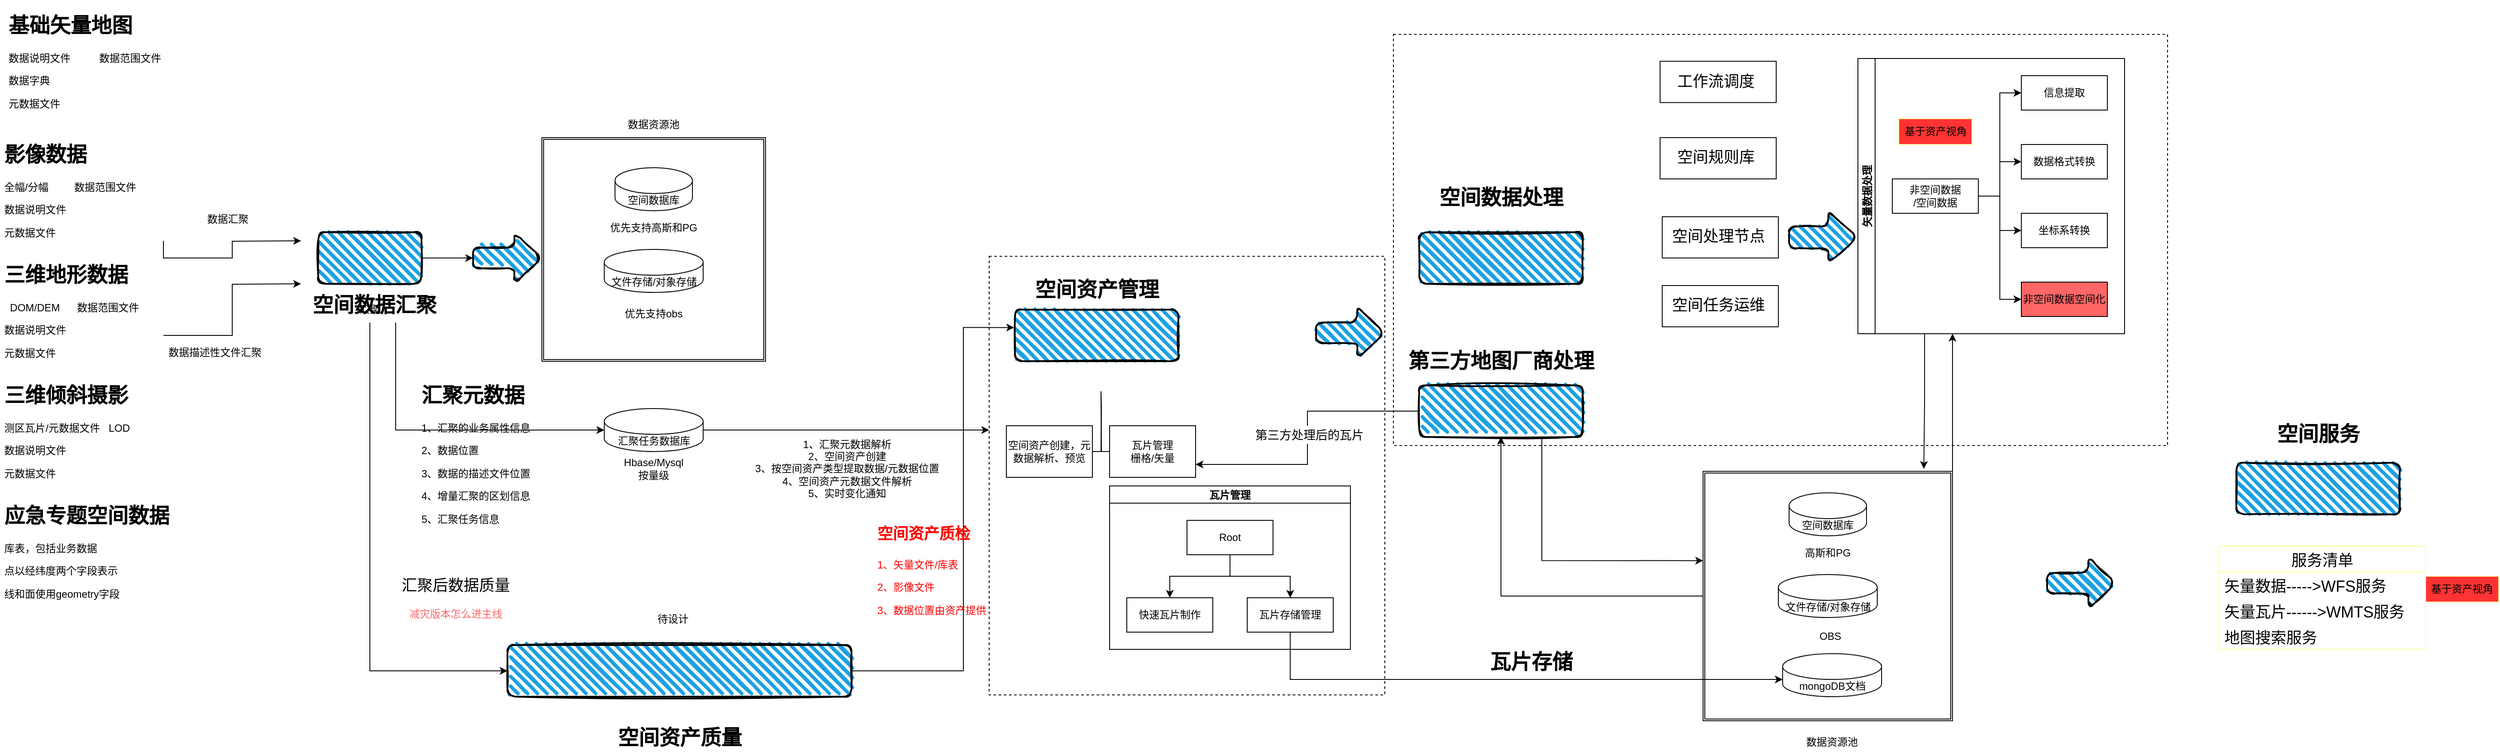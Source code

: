 <mxfile version="17.4.3" type="github">
  <diagram name="Page-1" id="2a216829-ef6e-dabb-86c1-c78162f3ba2b">
    <mxGraphModel dx="1111" dy="-663" grid="1" gridSize="10" guides="1" tooltips="1" connect="1" arrows="1" fold="1" page="1" pageScale="1" pageWidth="850" pageHeight="1100" background="none" math="0" shadow="0">
      <root>
        <mxCell id="0" />
        <mxCell id="1" parent="0" />
        <mxCell id="PqrT7txZ_QQFGgLDtHlx-105" value="" style="verticalLabelPosition=bottom;verticalAlign=top;html=1;shape=mxgraph.basic.rect;fillColor2=none;strokeWidth=1;size=20;indent=5;dashed=1;fontSize=14;fontColor=#000000;fillColor=#FFFFFF;" vertex="1" parent="1">
          <mxGeometry x="1750" y="2092" width="900" height="478" as="geometry" />
        </mxCell>
        <mxCell id="PqrT7txZ_QQFGgLDtHlx-103" value="" style="verticalLabelPosition=bottom;verticalAlign=top;html=1;shape=mxgraph.basic.rect;fillColor2=none;strokeWidth=1;size=20;indent=5;fontSize=14;fontColor=#000000;fillColor=#FFFFFF;dashed=1;" vertex="1" parent="1">
          <mxGeometry x="1280" y="2350" width="460" height="510" as="geometry" />
        </mxCell>
        <mxCell id="PqrT7txZ_QQFGgLDtHlx-11" value="" style="shape=ext;double=1;whiteSpace=wrap;html=1;aspect=fixed;" vertex="1" parent="1">
          <mxGeometry x="760" y="2212" width="260" height="260" as="geometry" />
        </mxCell>
        <mxCell id="PqrT7txZ_QQFGgLDtHlx-2" value="空间数据库" style="shape=cylinder3;whiteSpace=wrap;html=1;boundedLbl=1;backgroundOutline=1;size=15;" vertex="1" parent="1">
          <mxGeometry x="845" y="2247" width="90" height="50" as="geometry" />
        </mxCell>
        <mxCell id="PqrT7txZ_QQFGgLDtHlx-3" value="&lt;h1&gt;基础矢量地图&lt;/h1&gt;&lt;p&gt;数据说明文件&amp;nbsp; &amp;nbsp; &amp;nbsp; &amp;nbsp; &amp;nbsp; 数据范围文件&lt;/p&gt;&lt;p&gt;数据字典&lt;/p&gt;&lt;p&gt;元数据文件&lt;/p&gt;&lt;p&gt;&lt;br&gt;&lt;/p&gt;" style="text;html=1;strokeColor=none;fillColor=none;spacing=5;spacingTop=-20;whiteSpace=wrap;overflow=hidden;rounded=0;" vertex="1" parent="1">
          <mxGeometry x="135" y="2062" width="190" height="120" as="geometry" />
        </mxCell>
        <mxCell id="PqrT7txZ_QQFGgLDtHlx-18" style="edgeStyle=orthogonalEdgeStyle;rounded=0;orthogonalLoop=1;jettySize=auto;html=1;exitX=1;exitY=1;exitDx=0;exitDy=0;" edge="1" parent="1" source="PqrT7txZ_QQFGgLDtHlx-4">
          <mxGeometry relative="1" as="geometry">
            <mxPoint x="480" y="2332" as="targetPoint" />
          </mxGeometry>
        </mxCell>
        <mxCell id="PqrT7txZ_QQFGgLDtHlx-4" value="&lt;h1&gt;影像数据&lt;/h1&gt;&lt;p&gt;全幅/分幅&amp;nbsp; &amp;nbsp; &amp;nbsp; &amp;nbsp; &amp;nbsp;数据范围文件&lt;/p&gt;&lt;p&gt;数据说明文件&lt;/p&gt;&lt;p&gt;元数据文件&lt;/p&gt;&lt;p&gt;&lt;br&gt;&lt;/p&gt;" style="text;html=1;strokeColor=none;fillColor=none;spacing=5;spacingTop=-20;whiteSpace=wrap;overflow=hidden;rounded=0;" vertex="1" parent="1">
          <mxGeometry x="130" y="2212" width="190" height="120" as="geometry" />
        </mxCell>
        <mxCell id="PqrT7txZ_QQFGgLDtHlx-19" style="edgeStyle=orthogonalEdgeStyle;rounded=0;orthogonalLoop=1;jettySize=auto;html=1;exitX=1;exitY=0.75;exitDx=0;exitDy=0;" edge="1" parent="1" source="PqrT7txZ_QQFGgLDtHlx-5">
          <mxGeometry relative="1" as="geometry">
            <mxPoint x="480" y="2382" as="targetPoint" />
          </mxGeometry>
        </mxCell>
        <mxCell id="PqrT7txZ_QQFGgLDtHlx-5" value="&lt;h1&gt;三维地形数据&lt;/h1&gt;&lt;p&gt;&amp;nbsp; DOM/DEM&amp;nbsp; &amp;nbsp; &amp;nbsp; 数据范围文件&lt;/p&gt;&lt;p&gt;数据说明文件&lt;/p&gt;&lt;p&gt;元数据文件&lt;/p&gt;&lt;p&gt;&lt;br&gt;&lt;/p&gt;" style="text;html=1;strokeColor=none;fillColor=none;spacing=5;spacingTop=-20;whiteSpace=wrap;overflow=hidden;rounded=0;" vertex="1" parent="1">
          <mxGeometry x="130" y="2352" width="190" height="120" as="geometry" />
        </mxCell>
        <mxCell id="PqrT7txZ_QQFGgLDtHlx-6" value="&lt;h1&gt;三维倾斜摄影&lt;/h1&gt;&lt;p&gt;测区瓦片/元数据文件&amp;nbsp; &amp;nbsp;LOD&lt;/p&gt;&lt;p&gt;数据说明文件&lt;/p&gt;&lt;p&gt;元数据文件&lt;/p&gt;&lt;p&gt;&lt;br&gt;&lt;/p&gt;" style="text;html=1;strokeColor=none;fillColor=none;spacing=5;spacingTop=-20;whiteSpace=wrap;overflow=hidden;rounded=0;" vertex="1" parent="1">
          <mxGeometry x="130" y="2492" width="190" height="120" as="geometry" />
        </mxCell>
        <mxCell id="PqrT7txZ_QQFGgLDtHlx-7" value="&lt;h1&gt;应急专题空间数据&lt;/h1&gt;&lt;p&gt;库表，包括业务数据&lt;/p&gt;&lt;p&gt;点以经纬度两个字段表示&lt;/p&gt;&lt;p&gt;线和面使用geometry字段&lt;/p&gt;&lt;p&gt;&lt;br&gt;&lt;/p&gt;&lt;p&gt;&lt;br&gt;&lt;/p&gt;" style="text;html=1;strokeColor=none;fillColor=none;spacing=5;spacingTop=-20;whiteSpace=wrap;overflow=hidden;rounded=0;" vertex="1" parent="1">
          <mxGeometry x="130" y="2632" width="240" height="120" as="geometry" />
        </mxCell>
        <mxCell id="PqrT7txZ_QQFGgLDtHlx-15" value="" style="edgeStyle=orthogonalEdgeStyle;rounded=0;orthogonalLoop=1;jettySize=auto;html=1;" edge="1" parent="1" source="PqrT7txZ_QQFGgLDtHlx-8" target="PqrT7txZ_QQFGgLDtHlx-14">
          <mxGeometry relative="1" as="geometry" />
        </mxCell>
        <mxCell id="PqrT7txZ_QQFGgLDtHlx-8" value="" style="rounded=1;whiteSpace=wrap;html=1;strokeWidth=2;fillWeight=4;hachureGap=8;hachureAngle=45;fillColor=#1ba1e2;sketch=1;" vertex="1" parent="1">
          <mxGeometry x="500" y="2322" width="120" height="60" as="geometry" />
        </mxCell>
        <mxCell id="PqrT7txZ_QQFGgLDtHlx-20" style="edgeStyle=orthogonalEdgeStyle;rounded=0;orthogonalLoop=1;jettySize=auto;html=1;exitX=0.75;exitY=1;exitDx=0;exitDy=0;entryX=0;entryY=0.5;entryDx=0;entryDy=0;entryPerimeter=0;" edge="1" parent="1" source="PqrT7txZ_QQFGgLDtHlx-9" target="PqrT7txZ_QQFGgLDtHlx-17">
          <mxGeometry relative="1" as="geometry">
            <mxPoint x="770" y="2622" as="targetPoint" />
          </mxGeometry>
        </mxCell>
        <mxCell id="PqrT7txZ_QQFGgLDtHlx-35" style="edgeStyle=orthogonalEdgeStyle;rounded=0;orthogonalLoop=1;jettySize=auto;html=1;exitX=0.5;exitY=1;exitDx=0;exitDy=0;entryX=0;entryY=0.5;entryDx=0;entryDy=0;" edge="1" parent="1" source="PqrT7txZ_QQFGgLDtHlx-9" target="PqrT7txZ_QQFGgLDtHlx-33">
          <mxGeometry relative="1" as="geometry" />
        </mxCell>
        <mxCell id="PqrT7txZ_QQFGgLDtHlx-9" value="汇聚" style="text;html=1;strokeColor=none;fillColor=none;align=center;verticalAlign=middle;whiteSpace=wrap;rounded=0;" vertex="1" parent="1">
          <mxGeometry x="500" y="2397" width="120" height="30" as="geometry" />
        </mxCell>
        <mxCell id="PqrT7txZ_QQFGgLDtHlx-12" value="文件存储/对象存储" style="shape=cylinder3;whiteSpace=wrap;html=1;boundedLbl=1;backgroundOutline=1;size=15;" vertex="1" parent="1">
          <mxGeometry x="832.5" y="2342" width="115" height="50" as="geometry" />
        </mxCell>
        <mxCell id="PqrT7txZ_QQFGgLDtHlx-13" value="数据资源池" style="text;html=1;strokeColor=none;fillColor=none;align=center;verticalAlign=middle;whiteSpace=wrap;rounded=0;" vertex="1" parent="1">
          <mxGeometry x="850" y="2182" width="80" height="30" as="geometry" />
        </mxCell>
        <mxCell id="PqrT7txZ_QQFGgLDtHlx-14" value="" style="shape=singleArrow;whiteSpace=wrap;html=1;arrowWidth=0.4;arrowSize=0.4;fillColor=#1ba1e2;rounded=1;strokeWidth=2;fillWeight=4;hachureGap=8;hachureAngle=45;sketch=1;" vertex="1" parent="1">
          <mxGeometry x="680" y="2322" width="80" height="60" as="geometry" />
        </mxCell>
        <mxCell id="PqrT7txZ_QQFGgLDtHlx-45" style="edgeStyle=orthogonalEdgeStyle;rounded=0;orthogonalLoop=1;jettySize=auto;html=1;exitX=1;exitY=0.5;exitDx=0;exitDy=0;exitPerimeter=0;" edge="1" parent="1" source="PqrT7txZ_QQFGgLDtHlx-17">
          <mxGeometry relative="1" as="geometry">
            <mxPoint x="1280" y="2552" as="targetPoint" />
          </mxGeometry>
        </mxCell>
        <mxCell id="PqrT7txZ_QQFGgLDtHlx-17" value="汇聚任务数据库" style="shape=cylinder3;whiteSpace=wrap;html=1;boundedLbl=1;backgroundOutline=1;size=15;" vertex="1" parent="1">
          <mxGeometry x="832.5" y="2527" width="115" height="50" as="geometry" />
        </mxCell>
        <mxCell id="PqrT7txZ_QQFGgLDtHlx-21" value="数据汇聚" style="text;html=1;strokeColor=none;fillColor=none;align=center;verticalAlign=middle;whiteSpace=wrap;rounded=0;" vertex="1" parent="1">
          <mxGeometry x="365" y="2292" width="60" height="30" as="geometry" />
        </mxCell>
        <mxCell id="PqrT7txZ_QQFGgLDtHlx-22" value="数据描述性文件汇聚" style="text;html=1;strokeColor=none;fillColor=none;align=center;verticalAlign=middle;whiteSpace=wrap;rounded=0;" vertex="1" parent="1">
          <mxGeometry x="320" y="2452" width="120" height="20" as="geometry" />
        </mxCell>
        <mxCell id="PqrT7txZ_QQFGgLDtHlx-23" value="&lt;h1&gt;汇聚元数据&lt;/h1&gt;&lt;p&gt;1、汇聚的业务属性信息&lt;/p&gt;&lt;p&gt;2、数据位置&lt;/p&gt;&lt;p&gt;3、数据的描述文件位置&lt;/p&gt;&lt;p&gt;4、增量汇聚的区划信息&lt;/p&gt;&lt;p&gt;5、汇聚任务信息&lt;/p&gt;" style="text;html=1;strokeColor=none;fillColor=none;spacing=5;spacingTop=-20;whiteSpace=wrap;overflow=hidden;rounded=0;" vertex="1" parent="1">
          <mxGeometry x="615" y="2492" width="185" height="170" as="geometry" />
        </mxCell>
        <mxCell id="PqrT7txZ_QQFGgLDtHlx-24" value="Hbase/Mysql&lt;br&gt;按量级" style="text;html=1;strokeColor=none;fillColor=none;align=center;verticalAlign=middle;whiteSpace=wrap;rounded=0;" vertex="1" parent="1">
          <mxGeometry x="850" y="2577" width="80" height="40" as="geometry" />
        </mxCell>
        <mxCell id="PqrT7txZ_QQFGgLDtHlx-25" value="优先支持高斯和PG" style="text;html=1;strokeColor=none;fillColor=none;align=center;verticalAlign=middle;whiteSpace=wrap;rounded=0;" vertex="1" parent="1">
          <mxGeometry x="830" y="2302" width="120" height="30" as="geometry" />
        </mxCell>
        <mxCell id="PqrT7txZ_QQFGgLDtHlx-26" value="优先支持obs" style="text;html=1;strokeColor=none;fillColor=none;align=center;verticalAlign=middle;whiteSpace=wrap;rounded=0;" vertex="1" parent="1">
          <mxGeometry x="850" y="2402" width="80" height="30" as="geometry" />
        </mxCell>
        <mxCell id="PqrT7txZ_QQFGgLDtHlx-91" style="edgeStyle=orthogonalEdgeStyle;rounded=0;orthogonalLoop=1;jettySize=auto;html=1;exitX=0.25;exitY=1;exitDx=0;exitDy=0;entryX=0.885;entryY=-0.01;entryDx=0;entryDy=0;entryPerimeter=0;fontSize=18;fontColor=#FF6666;" edge="1" parent="1" source="PqrT7txZ_QQFGgLDtHlx-27" target="PqrT7txZ_QQFGgLDtHlx-53">
          <mxGeometry relative="1" as="geometry" />
        </mxCell>
        <mxCell id="PqrT7txZ_QQFGgLDtHlx-27" value="矢量数据处理" style="swimlane;startSize=20;horizontal=0;childLayout=treeLayout;horizontalTree=1;resizable=0;containerType=tree;" vertex="1" parent="1">
          <mxGeometry x="2290" y="2120" width="310" height="320" as="geometry" />
        </mxCell>
        <mxCell id="PqrT7txZ_QQFGgLDtHlx-28" value="非空间数据&lt;br&gt;/空间数据" style="whiteSpace=wrap;html=1;" vertex="1" parent="PqrT7txZ_QQFGgLDtHlx-27">
          <mxGeometry x="40" y="140" width="100" height="40" as="geometry" />
        </mxCell>
        <mxCell id="PqrT7txZ_QQFGgLDtHlx-29" value="信息提取" style="whiteSpace=wrap;html=1;" vertex="1" parent="PqrT7txZ_QQFGgLDtHlx-27">
          <mxGeometry x="190" y="20" width="100" height="40" as="geometry" />
        </mxCell>
        <mxCell id="PqrT7txZ_QQFGgLDtHlx-30" value="" style="edgeStyle=elbowEdgeStyle;elbow=horizontal;html=1;rounded=0;" edge="1" parent="PqrT7txZ_QQFGgLDtHlx-27" source="PqrT7txZ_QQFGgLDtHlx-28" target="PqrT7txZ_QQFGgLDtHlx-29">
          <mxGeometry relative="1" as="geometry" />
        </mxCell>
        <mxCell id="PqrT7txZ_QQFGgLDtHlx-31" value="数据格式转换" style="whiteSpace=wrap;html=1;" vertex="1" parent="PqrT7txZ_QQFGgLDtHlx-27">
          <mxGeometry x="190" y="100" width="100" height="40" as="geometry" />
        </mxCell>
        <mxCell id="PqrT7txZ_QQFGgLDtHlx-32" value="" style="edgeStyle=elbowEdgeStyle;elbow=horizontal;html=1;rounded=0;" edge="1" parent="PqrT7txZ_QQFGgLDtHlx-27" source="PqrT7txZ_QQFGgLDtHlx-28" target="PqrT7txZ_QQFGgLDtHlx-31">
          <mxGeometry relative="1" as="geometry" />
        </mxCell>
        <mxCell id="PqrT7txZ_QQFGgLDtHlx-61" value="" style="edgeStyle=elbowEdgeStyle;elbow=horizontal;html=1;rounded=0;" edge="1" target="PqrT7txZ_QQFGgLDtHlx-62" source="PqrT7txZ_QQFGgLDtHlx-28" parent="PqrT7txZ_QQFGgLDtHlx-27">
          <mxGeometry relative="1" as="geometry">
            <mxPoint x="2050" y="2302" as="sourcePoint" />
          </mxGeometry>
        </mxCell>
        <mxCell id="PqrT7txZ_QQFGgLDtHlx-62" value="非空间数据空间化" style="whiteSpace=wrap;html=1;fillColor=#FF6666;" vertex="1" parent="PqrT7txZ_QQFGgLDtHlx-27">
          <mxGeometry x="190" y="260" width="100" height="40" as="geometry" />
        </mxCell>
        <mxCell id="PqrT7txZ_QQFGgLDtHlx-63" value="" style="edgeStyle=elbowEdgeStyle;elbow=horizontal;html=1;rounded=0;" edge="1" target="PqrT7txZ_QQFGgLDtHlx-64" source="PqrT7txZ_QQFGgLDtHlx-28" parent="PqrT7txZ_QQFGgLDtHlx-27">
          <mxGeometry relative="1" as="geometry">
            <mxPoint x="2050" y="2382" as="sourcePoint" />
          </mxGeometry>
        </mxCell>
        <mxCell id="PqrT7txZ_QQFGgLDtHlx-64" value="坐标系转换" style="whiteSpace=wrap;html=1;" vertex="1" parent="PqrT7txZ_QQFGgLDtHlx-27">
          <mxGeometry x="190" y="180" width="100" height="40" as="geometry" />
        </mxCell>
        <mxCell id="PqrT7txZ_QQFGgLDtHlx-70" value="基于资产视角" style="text;html=1;strokeColor=#FFFF99;fillColor=#FF3333;align=center;verticalAlign=middle;whiteSpace=wrap;rounded=0;" vertex="1" parent="PqrT7txZ_QQFGgLDtHlx-27">
          <mxGeometry x="47.5" y="70" width="85" height="30" as="geometry" />
        </mxCell>
        <mxCell id="PqrT7txZ_QQFGgLDtHlx-71" style="edgeStyle=orthogonalEdgeStyle;rounded=0;orthogonalLoop=1;jettySize=auto;html=1;entryX=-0.005;entryY=0.347;entryDx=0;entryDy=0;entryPerimeter=0;" edge="1" parent="1" source="PqrT7txZ_QQFGgLDtHlx-33" target="PqrT7txZ_QQFGgLDtHlx-39">
          <mxGeometry relative="1" as="geometry">
            <mxPoint x="1260" y="2600" as="targetPoint" />
            <Array as="points">
              <mxPoint x="1250" y="2832" />
              <mxPoint x="1250" y="2433" />
            </Array>
          </mxGeometry>
        </mxCell>
        <mxCell id="PqrT7txZ_QQFGgLDtHlx-33" value="" style="rounded=1;whiteSpace=wrap;html=1;strokeWidth=2;fillWeight=4;hachureGap=8;hachureAngle=45;fillColor=#1ba1e2;sketch=1;" vertex="1" parent="1">
          <mxGeometry x="720" y="2802" width="400" height="60" as="geometry" />
        </mxCell>
        <mxCell id="PqrT7txZ_QQFGgLDtHlx-34" value="待设计" style="text;html=1;strokeColor=none;fillColor=none;align=center;verticalAlign=middle;whiteSpace=wrap;rounded=0;" vertex="1" parent="1">
          <mxGeometry x="855" y="2752" width="115" height="40" as="geometry" />
        </mxCell>
        <mxCell id="PqrT7txZ_QQFGgLDtHlx-36" value="&lt;font style=&quot;font-size: 18px&quot;&gt;汇聚后数据质量&lt;/font&gt;&lt;br&gt;&lt;br&gt;&lt;font color=&quot;#ff6666&quot;&gt;减灾版本怎么进主线&lt;/font&gt;" style="text;html=1;strokeColor=none;fillColor=none;align=center;verticalAlign=middle;whiteSpace=wrap;rounded=0;" vertex="1" parent="1">
          <mxGeometry x="580" y="2735" width="160" height="25" as="geometry" />
        </mxCell>
        <mxCell id="PqrT7txZ_QQFGgLDtHlx-37" value="空间资产质量" style="text;strokeColor=none;fillColor=none;html=1;fontSize=24;fontStyle=1;verticalAlign=middle;align=center;" vertex="1" parent="1">
          <mxGeometry x="870" y="2890" width="100" height="40" as="geometry" />
        </mxCell>
        <mxCell id="PqrT7txZ_QQFGgLDtHlx-38" value="空间数据汇聚" style="text;strokeColor=none;fillColor=none;html=1;fontSize=24;fontStyle=1;verticalAlign=middle;align=center;" vertex="1" parent="1">
          <mxGeometry x="515" y="2387" width="100" height="40" as="geometry" />
        </mxCell>
        <mxCell id="PqrT7txZ_QQFGgLDtHlx-39" value="" style="rounded=1;whiteSpace=wrap;html=1;strokeWidth=2;fillWeight=4;hachureGap=8;hachureAngle=45;fillColor=#1ba1e2;sketch=1;" vertex="1" parent="1">
          <mxGeometry x="1310" y="2412" width="190" height="60" as="geometry" />
        </mxCell>
        <mxCell id="PqrT7txZ_QQFGgLDtHlx-40" value="空间资产管理" style="text;strokeColor=none;fillColor=none;html=1;fontSize=24;fontStyle=1;verticalAlign=middle;align=center;" vertex="1" parent="1">
          <mxGeometry x="1355" y="2369" width="100" height="40" as="geometry" />
        </mxCell>
        <mxCell id="PqrT7txZ_QQFGgLDtHlx-41" value="" style="edgeStyle=orthogonalEdgeStyle;startArrow=none;endArrow=none;rounded=0;targetPortConstraint=eastwest;sourcePortConstraint=northsouth;" edge="1" target="PqrT7txZ_QQFGgLDtHlx-43" parent="1">
          <mxGeometry relative="1" as="geometry">
            <mxPoint x="1410" y="2507" as="sourcePoint" />
          </mxGeometry>
        </mxCell>
        <mxCell id="PqrT7txZ_QQFGgLDtHlx-42" value="" style="edgeStyle=orthogonalEdgeStyle;startArrow=none;endArrow=none;rounded=0;targetPortConstraint=eastwest;sourcePortConstraint=northsouth;" edge="1" target="PqrT7txZ_QQFGgLDtHlx-44" parent="1">
          <mxGeometry relative="1" as="geometry">
            <mxPoint x="1410" y="2507" as="sourcePoint" />
          </mxGeometry>
        </mxCell>
        <mxCell id="PqrT7txZ_QQFGgLDtHlx-43" value="空间资产创建，元数据解析、预览" style="whiteSpace=wrap;html=1;align=center;verticalAlign=middle;treeFolding=1;treeMoving=1;" vertex="1" parent="1">
          <mxGeometry x="1300" y="2547" width="100" height="60" as="geometry" />
        </mxCell>
        <mxCell id="PqrT7txZ_QQFGgLDtHlx-44" value="瓦片管理&lt;br&gt;栅格/矢量" style="whiteSpace=wrap;html=1;align=center;verticalAlign=middle;treeFolding=1;treeMoving=1;" vertex="1" parent="1">
          <mxGeometry x="1420" y="2547" width="100" height="60" as="geometry" />
        </mxCell>
        <mxCell id="PqrT7txZ_QQFGgLDtHlx-46" value="1、汇聚元数据解析&lt;br&gt;2、空间资产创建&lt;br&gt;3、按空间资产类型提取数据/元数据位置&lt;br&gt;4、空间资产元数据文件解析&lt;br&gt;5、实时变化通知" style="text;html=1;strokeColor=none;fillColor=none;align=center;verticalAlign=middle;whiteSpace=wrap;rounded=0;" vertex="1" parent="1">
          <mxGeometry x="980" y="2553.5" width="270" height="86.5" as="geometry" />
        </mxCell>
        <mxCell id="PqrT7txZ_QQFGgLDtHlx-47" value="瓦片管理" style="swimlane;startSize=20;horizontal=1;childLayout=treeLayout;horizontalTree=0;resizable=0;containerType=tree;" vertex="1" parent="1">
          <mxGeometry x="1420" y="2617" width="280" height="190" as="geometry" />
        </mxCell>
        <mxCell id="PqrT7txZ_QQFGgLDtHlx-48" value="Root" style="whiteSpace=wrap;html=1;" vertex="1" parent="PqrT7txZ_QQFGgLDtHlx-47">
          <mxGeometry x="90" y="40" width="100" height="40" as="geometry" />
        </mxCell>
        <mxCell id="PqrT7txZ_QQFGgLDtHlx-49" value="快速瓦片制作" style="whiteSpace=wrap;html=1;" vertex="1" parent="PqrT7txZ_QQFGgLDtHlx-47">
          <mxGeometry x="20" y="130" width="100" height="40" as="geometry" />
        </mxCell>
        <mxCell id="PqrT7txZ_QQFGgLDtHlx-50" value="" style="edgeStyle=elbowEdgeStyle;elbow=vertical;html=1;rounded=0;" edge="1" parent="PqrT7txZ_QQFGgLDtHlx-47" source="PqrT7txZ_QQFGgLDtHlx-48" target="PqrT7txZ_QQFGgLDtHlx-49">
          <mxGeometry relative="1" as="geometry" />
        </mxCell>
        <mxCell id="PqrT7txZ_QQFGgLDtHlx-51" value="瓦片存储管理" style="whiteSpace=wrap;html=1;" vertex="1" parent="PqrT7txZ_QQFGgLDtHlx-47">
          <mxGeometry x="160" y="130" width="100" height="40" as="geometry" />
        </mxCell>
        <mxCell id="PqrT7txZ_QQFGgLDtHlx-52" value="" style="edgeStyle=elbowEdgeStyle;elbow=vertical;html=1;rounded=0;" edge="1" parent="PqrT7txZ_QQFGgLDtHlx-47" source="PqrT7txZ_QQFGgLDtHlx-48" target="PqrT7txZ_QQFGgLDtHlx-51">
          <mxGeometry relative="1" as="geometry" />
        </mxCell>
        <mxCell id="PqrT7txZ_QQFGgLDtHlx-89" style="edgeStyle=orthogonalEdgeStyle;rounded=0;orthogonalLoop=1;jettySize=auto;html=1;entryX=0.5;entryY=1;entryDx=0;entryDy=0;fontSize=18;" edge="1" parent="1" source="PqrT7txZ_QQFGgLDtHlx-53" target="PqrT7txZ_QQFGgLDtHlx-86">
          <mxGeometry relative="1" as="geometry" />
        </mxCell>
        <mxCell id="PqrT7txZ_QQFGgLDtHlx-92" style="edgeStyle=orthogonalEdgeStyle;rounded=0;orthogonalLoop=1;jettySize=auto;html=1;exitX=1;exitY=0;exitDx=0;exitDy=0;fontSize=18;fontColor=#FF6666;" edge="1" parent="1" source="PqrT7txZ_QQFGgLDtHlx-53">
          <mxGeometry relative="1" as="geometry">
            <mxPoint x="2400.0" y="2440" as="targetPoint" />
          </mxGeometry>
        </mxCell>
        <mxCell id="PqrT7txZ_QQFGgLDtHlx-53" value="" style="shape=ext;double=1;whiteSpace=wrap;html=1;aspect=fixed;" vertex="1" parent="1">
          <mxGeometry x="2110" y="2600" width="290" height="290" as="geometry" />
        </mxCell>
        <mxCell id="PqrT7txZ_QQFGgLDtHlx-54" value="空间数据库" style="shape=cylinder3;whiteSpace=wrap;html=1;boundedLbl=1;backgroundOutline=1;size=15;" vertex="1" parent="1">
          <mxGeometry x="2210" y="2625" width="90" height="50" as="geometry" />
        </mxCell>
        <mxCell id="PqrT7txZ_QQFGgLDtHlx-55" value="文件存储/对象存储" style="shape=cylinder3;whiteSpace=wrap;html=1;boundedLbl=1;backgroundOutline=1;size=15;" vertex="1" parent="1">
          <mxGeometry x="2197.5" y="2720" width="115" height="50" as="geometry" />
        </mxCell>
        <mxCell id="PqrT7txZ_QQFGgLDtHlx-56" value="数据资源池" style="text;html=1;strokeColor=none;fillColor=none;align=center;verticalAlign=middle;whiteSpace=wrap;rounded=0;" vertex="1" parent="1">
          <mxGeometry x="2220" y="2900" width="80" height="30" as="geometry" />
        </mxCell>
        <mxCell id="PqrT7txZ_QQFGgLDtHlx-57" value="高斯和PG" style="text;html=1;strokeColor=none;fillColor=none;align=center;verticalAlign=middle;whiteSpace=wrap;rounded=0;" vertex="1" parent="1">
          <mxGeometry x="2195" y="2680" width="120" height="30" as="geometry" />
        </mxCell>
        <mxCell id="PqrT7txZ_QQFGgLDtHlx-65" value="mongoDB文档" style="shape=cylinder3;whiteSpace=wrap;html=1;boundedLbl=1;backgroundOutline=1;size=15;" vertex="1" parent="1">
          <mxGeometry x="2202.5" y="2812" width="115" height="50" as="geometry" />
        </mxCell>
        <mxCell id="PqrT7txZ_QQFGgLDtHlx-66" style="edgeStyle=orthogonalEdgeStyle;rounded=0;orthogonalLoop=1;jettySize=auto;html=1;exitX=0.5;exitY=1;exitDx=0;exitDy=0;entryX=0;entryY=0;entryDx=0;entryDy=30;entryPerimeter=0;" edge="1" parent="1" source="PqrT7txZ_QQFGgLDtHlx-51" target="PqrT7txZ_QQFGgLDtHlx-65">
          <mxGeometry relative="1" as="geometry" />
        </mxCell>
        <mxCell id="PqrT7txZ_QQFGgLDtHlx-67" value="瓦片存储" style="text;strokeColor=none;fillColor=none;html=1;fontSize=24;fontStyle=1;verticalAlign=middle;align=center;" vertex="1" parent="1">
          <mxGeometry x="1860" y="2802" width="100" height="40" as="geometry" />
        </mxCell>
        <mxCell id="PqrT7txZ_QQFGgLDtHlx-69" value="" style="shape=singleArrow;whiteSpace=wrap;html=1;arrowWidth=0.4;arrowSize=0.4;fillColor=#1ba1e2;rounded=1;strokeWidth=2;fillWeight=4;hachureGap=8;hachureAngle=45;sketch=1;" vertex="1" parent="1">
          <mxGeometry x="1660" y="2409" width="80" height="60" as="geometry" />
        </mxCell>
        <mxCell id="PqrT7txZ_QQFGgLDtHlx-73" value="&lt;h1&gt;&lt;font style=&quot;font-size: 18px&quot; color=&quot;#ff0000&quot;&gt;空间资产质检&lt;/font&gt;&lt;/h1&gt;&lt;p&gt;&lt;font color=&quot;#ff0000&quot;&gt;1、矢量文件/库表&lt;/font&gt;&lt;/p&gt;&lt;p&gt;&lt;font color=&quot;#ff0000&quot;&gt;2、影像文件&lt;/font&gt;&lt;/p&gt;&lt;p&gt;&lt;font color=&quot;#ff0000&quot;&gt;3、数据位置由资产提供&lt;/font&gt;&lt;/p&gt;&lt;p&gt;&lt;br&gt;&lt;/p&gt;" style="text;html=1;strokeColor=none;fillColor=none;spacing=5;spacingTop=-20;whiteSpace=wrap;overflow=hidden;rounded=0;" vertex="1" parent="1">
          <mxGeometry x="1145" y="2650.5" width="210" height="123" as="geometry" />
        </mxCell>
        <mxCell id="PqrT7txZ_QQFGgLDtHlx-74" value="" style="rounded=1;whiteSpace=wrap;html=1;strokeWidth=2;fillWeight=4;hachureGap=8;hachureAngle=45;fillColor=#1ba1e2;sketch=1;" vertex="1" parent="1">
          <mxGeometry x="1780" y="2322" width="190" height="60" as="geometry" />
        </mxCell>
        <mxCell id="PqrT7txZ_QQFGgLDtHlx-75" value="空间数据处理" style="text;strokeColor=none;fillColor=none;html=1;fontSize=24;fontStyle=1;verticalAlign=middle;align=center;" vertex="1" parent="1">
          <mxGeometry x="1825" y="2262" width="100" height="40" as="geometry" />
        </mxCell>
        <mxCell id="PqrT7txZ_QQFGgLDtHlx-77" value="" style="verticalLabelPosition=bottom;verticalAlign=top;html=1;shape=mxgraph.basic.rect;fillColor2=none;strokeWidth=1;size=20;indent=5;fontSize=18;fillColor=#FFFFFF;" vertex="1" parent="1">
          <mxGeometry x="2060" y="2123.25" width="135" height="48" as="geometry" />
        </mxCell>
        <mxCell id="PqrT7txZ_QQFGgLDtHlx-78" value="工作流调度" style="text;html=1;strokeColor=none;fillColor=none;align=center;verticalAlign=middle;whiteSpace=wrap;rounded=0;fontSize=18;" vertex="1" parent="1">
          <mxGeometry x="2070" y="2133" width="110" height="27" as="geometry" />
        </mxCell>
        <mxCell id="PqrT7txZ_QQFGgLDtHlx-79" value="" style="verticalLabelPosition=bottom;verticalAlign=top;html=1;shape=mxgraph.basic.rect;fillColor2=none;strokeWidth=1;size=20;indent=5;fontSize=18;fillColor=#FFFFFF;" vertex="1" parent="1">
          <mxGeometry x="2060" y="2212" width="135" height="48" as="geometry" />
        </mxCell>
        <mxCell id="PqrT7txZ_QQFGgLDtHlx-80" value="空间规则库" style="text;html=1;strokeColor=none;fillColor=none;align=center;verticalAlign=middle;whiteSpace=wrap;rounded=0;fontSize=18;" vertex="1" parent="1">
          <mxGeometry x="2070" y="2221.75" width="110" height="27" as="geometry" />
        </mxCell>
        <mxCell id="PqrT7txZ_QQFGgLDtHlx-81" value="" style="verticalLabelPosition=bottom;verticalAlign=top;html=1;shape=mxgraph.basic.rect;fillColor2=none;strokeWidth=1;size=20;indent=5;fontSize=18;fillColor=#FFFFFF;" vertex="1" parent="1">
          <mxGeometry x="2062.5" y="2304" width="135" height="48" as="geometry" />
        </mxCell>
        <mxCell id="PqrT7txZ_QQFGgLDtHlx-82" value="空间处理节点" style="text;html=1;strokeColor=none;fillColor=none;align=center;verticalAlign=middle;whiteSpace=wrap;rounded=0;fontSize=18;" vertex="1" parent="1">
          <mxGeometry x="2072.5" y="2313.75" width="110" height="27" as="geometry" />
        </mxCell>
        <mxCell id="PqrT7txZ_QQFGgLDtHlx-83" value="" style="verticalLabelPosition=bottom;verticalAlign=top;html=1;shape=mxgraph.basic.rect;fillColor2=none;strokeWidth=1;size=20;indent=5;fontSize=18;fillColor=#FFFFFF;" vertex="1" parent="1">
          <mxGeometry x="2062.5" y="2384" width="135" height="48" as="geometry" />
        </mxCell>
        <mxCell id="PqrT7txZ_QQFGgLDtHlx-84" value="空间任务运维" style="text;html=1;strokeColor=none;fillColor=none;align=center;verticalAlign=middle;whiteSpace=wrap;rounded=0;fontSize=18;" vertex="1" parent="1">
          <mxGeometry x="2072.5" y="2393.75" width="110" height="27" as="geometry" />
        </mxCell>
        <mxCell id="PqrT7txZ_QQFGgLDtHlx-85" value="" style="shape=singleArrow;whiteSpace=wrap;html=1;arrowWidth=0.422;arrowSize=0.429;fillColor=#1ba1e2;rounded=1;strokeWidth=2;fillWeight=4;hachureGap=8;hachureAngle=45;sketch=1;" vertex="1" parent="1">
          <mxGeometry x="2210" y="2298" width="80" height="60" as="geometry" />
        </mxCell>
        <mxCell id="PqrT7txZ_QQFGgLDtHlx-88" style="edgeStyle=orthogonalEdgeStyle;rounded=0;orthogonalLoop=1;jettySize=auto;html=1;entryX=0;entryY=0.358;entryDx=0;entryDy=0;entryPerimeter=0;fontSize=18;exitX=0.75;exitY=1;exitDx=0;exitDy=0;" edge="1" parent="1" source="PqrT7txZ_QQFGgLDtHlx-86" target="PqrT7txZ_QQFGgLDtHlx-53">
          <mxGeometry relative="1" as="geometry" />
        </mxCell>
        <mxCell id="PqrT7txZ_QQFGgLDtHlx-101" style="edgeStyle=orthogonalEdgeStyle;rounded=0;orthogonalLoop=1;jettySize=auto;html=1;entryX=1;entryY=0.75;entryDx=0;entryDy=0;fontSize=18;fontColor=#000000;" edge="1" parent="1" source="PqrT7txZ_QQFGgLDtHlx-86" target="PqrT7txZ_QQFGgLDtHlx-44">
          <mxGeometry relative="1" as="geometry" />
        </mxCell>
        <mxCell id="PqrT7txZ_QQFGgLDtHlx-102" value="&lt;font style=&quot;font-size: 14px&quot;&gt;第三方处理后的瓦片&lt;/font&gt;" style="edgeLabel;html=1;align=center;verticalAlign=middle;resizable=0;points=[];fontSize=18;fontColor=#000000;" vertex="1" connectable="0" parent="PqrT7txZ_QQFGgLDtHlx-101">
          <mxGeometry x="-0.029" y="2" relative="1" as="geometry">
            <mxPoint as="offset" />
          </mxGeometry>
        </mxCell>
        <mxCell id="PqrT7txZ_QQFGgLDtHlx-86" value="" style="rounded=1;whiteSpace=wrap;html=1;strokeWidth=2;fillWeight=4;hachureGap=8;hachureAngle=45;fillColor=#1ba1e2;sketch=1;" vertex="1" parent="1">
          <mxGeometry x="1780" y="2500" width="190" height="60" as="geometry" />
        </mxCell>
        <mxCell id="PqrT7txZ_QQFGgLDtHlx-87" value="第三方地图厂商处理" style="text;strokeColor=none;fillColor=none;html=1;fontSize=24;fontStyle=1;verticalAlign=middle;align=center;" vertex="1" parent="1">
          <mxGeometry x="1825" y="2452" width="100" height="40" as="geometry" />
        </mxCell>
        <mxCell id="PqrT7txZ_QQFGgLDtHlx-90" value="OBS" style="text;html=1;strokeColor=none;fillColor=none;align=center;verticalAlign=middle;whiteSpace=wrap;rounded=0;" vertex="1" parent="1">
          <mxGeometry x="2197.5" y="2777" width="120" height="30" as="geometry" />
        </mxCell>
        <mxCell id="PqrT7txZ_QQFGgLDtHlx-93" value="" style="shape=singleArrow;whiteSpace=wrap;html=1;arrowWidth=0.4;arrowSize=0.4;fillColor=#1ba1e2;rounded=1;strokeWidth=2;fillWeight=4;hachureGap=8;hachureAngle=45;sketch=1;" vertex="1" parent="1">
          <mxGeometry x="2510" y="2700" width="80" height="60" as="geometry" />
        </mxCell>
        <mxCell id="PqrT7txZ_QQFGgLDtHlx-94" value="" style="rounded=1;whiteSpace=wrap;html=1;strokeWidth=2;fillWeight=4;hachureGap=8;hachureAngle=45;fillColor=#1ba1e2;sketch=1;" vertex="1" parent="1">
          <mxGeometry x="2730" y="2590" width="190" height="60" as="geometry" />
        </mxCell>
        <mxCell id="PqrT7txZ_QQFGgLDtHlx-96" value="&lt;font color=&quot;#000000&quot;&gt;空间服务&lt;/font&gt;" style="text;strokeColor=none;fillColor=none;html=1;fontSize=24;fontStyle=1;verticalAlign=middle;align=center;fontColor=#FF6666;" vertex="1" parent="1">
          <mxGeometry x="2775" y="2537" width="100" height="40" as="geometry" />
        </mxCell>
        <mxCell id="PqrT7txZ_QQFGgLDtHlx-97" value="服务清单" style="swimlane;fontStyle=0;childLayout=stackLayout;horizontal=1;startSize=30;horizontalStack=0;resizeParent=1;resizeParentMax=0;resizeLast=0;collapsible=1;marginBottom=0;fontSize=18;fontColor=#000000;strokeColor=#FFFF99;fillColor=#FFFFFF;" vertex="1" parent="1">
          <mxGeometry x="2710" y="2687" width="240" height="120" as="geometry" />
        </mxCell>
        <mxCell id="PqrT7txZ_QQFGgLDtHlx-98" value="矢量数据-----&gt;WFS服务" style="text;strokeColor=none;fillColor=none;align=left;verticalAlign=middle;spacingLeft=4;spacingRight=4;overflow=hidden;points=[[0,0.5],[1,0.5]];portConstraint=eastwest;rotatable=0;fontSize=18;fontColor=#000000;" vertex="1" parent="PqrT7txZ_QQFGgLDtHlx-97">
          <mxGeometry y="30" width="240" height="30" as="geometry" />
        </mxCell>
        <mxCell id="PqrT7txZ_QQFGgLDtHlx-99" value="矢量瓦片------&gt;WMTS服务" style="text;strokeColor=none;fillColor=none;align=left;verticalAlign=middle;spacingLeft=4;spacingRight=4;overflow=hidden;points=[[0,0.5],[1,0.5]];portConstraint=eastwest;rotatable=0;fontSize=18;fontColor=#000000;" vertex="1" parent="PqrT7txZ_QQFGgLDtHlx-97">
          <mxGeometry y="60" width="240" height="30" as="geometry" />
        </mxCell>
        <mxCell id="PqrT7txZ_QQFGgLDtHlx-100" value="地图搜索服务" style="text;strokeColor=none;fillColor=none;align=left;verticalAlign=middle;spacingLeft=4;spacingRight=4;overflow=hidden;points=[[0,0.5],[1,0.5]];portConstraint=eastwest;rotatable=0;fontSize=18;fontColor=#000000;" vertex="1" parent="PqrT7txZ_QQFGgLDtHlx-97">
          <mxGeometry y="90" width="240" height="30" as="geometry" />
        </mxCell>
        <mxCell id="PqrT7txZ_QQFGgLDtHlx-106" value="基于资产视角" style="text;html=1;strokeColor=#FFFF99;fillColor=#FF3333;align=center;verticalAlign=middle;whiteSpace=wrap;rounded=0;" vertex="1" parent="1">
          <mxGeometry x="2950" y="2722" width="85" height="30" as="geometry" />
        </mxCell>
      </root>
    </mxGraphModel>
  </diagram>
</mxfile>
